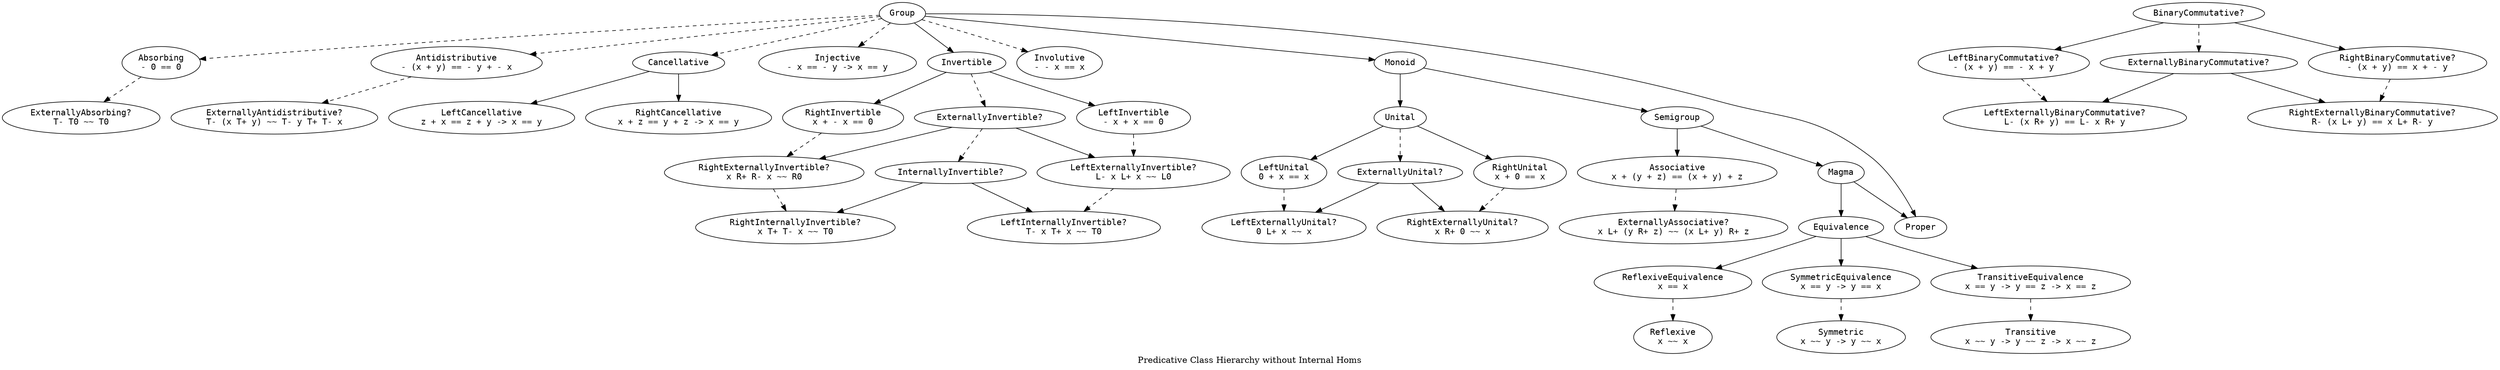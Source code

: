 digraph Is {
  label = "Predicative Class Hierarchy without Internal Homs"

  node [fontname = monospace]

  Absorb [label = "Absorbing\n- 0 == 0"]
  Antidistr [label = "Antidistributive\n- (x + y) == - y + - x"]
  Assoc [label = "Associative\nx + (y + z) == (x + y) + z"]
  BinComm [label = "BinaryCommutative?"]
  Cancel [label = "Cancellative"]
  Eq [label = "Equivalence"]
  ExtAbsorb [label = "ExternallyAbsorbing?\nT- T0 ~~ T0"]
  ExtAntidistr [label = "ExternallyAntidistributive?\nT- (x T+ y) ~~ T- y T+ T- x"]
  ExtAssoc [label = "ExternallyAssociative?\nx L+ (y R+ z) ~~ (x L+ y) R+ z"]
  ExtBinComm [label = "ExternallyBinaryCommutative?"]
  ExtInv [label = "ExternallyInvertible?"]
  ExtUnl [label = "ExternallyUnital?"]
  Grp [label = "Group"]
  Inj [label = "Injective\n- x == - y -> x == y"]
  IntInv [label = "InternallyInvertible?"]
  Inv [label = "Invertible"]
  Invol [label = "Involutive\n- - x == x"]
  LBinComm [label = "LeftBinaryCommutative?\n- (x + y) == - x + y"]
  LCancel [label = "LeftCancellative\nz + x == z + y -> x == y"]
  LExtBinComm [label = "LeftExternallyBinaryCommutative?\nL- (x R+ y) == L- x R+ y"]
  LExtInv [label = "LeftExternallyInvertible?\nL- x L+ x ~~ L0"]
  LExtUnl [label = "LeftExternallyUnital?\n0 L+ x ~~ x"]
  LIntInv [label = "LeftInternallyInvertible?\nT- x T+ x ~~ T0"]
  LInv [label = "LeftInvertible\n- x + x == 0"]
  LUnl [label = "LeftUnital\n0 + x == x"]
  Mag [label = "Magma"]
  Mon [label = "Monoid"]
  Proper [label = "Proper"]
  RBinComm [label = "RightBinaryCommutative?\n- (x + y) == x + - y"]
  RCancel [label = "RightCancellative\nx + z == y + z -> x == y"]
  RExtBinComm [label = "RightExternallyBinaryCommutative?\nR- (x L+ y) == x L+ R- y"]
  RExtInv [label = "RightExternallyInvertible?\nx R+ R- x ~~ R0"]
  RExtUnl [label = "RightExternallyUnital?\nx R+ 0 ~~ x"]
  RIntInv [label = "RightInternallyInvertible?\nx T+ T- x ~~ T0"]
  RInv [label = "RightInvertible\nx + - x == 0"]
  RUnl [label = "RightUnital\nx + 0 == x"]
  Refl [label = "Reflexive\nx ~~ x"]
  ReflEq [label = "ReflexiveEquivalence\nx == x"]
  Sgrp [label = "Semigroup"]
  Sym [label = "Symmetric\nx ~~ y -> y ~~ x"]
  SymEq [label = "SymmetricEquivalence\nx == y -> y == x"]
  Trans [label = "Transitive\nx ~~ y -> y ~~ z -> x ~~ z"]
  TransEq [label = "TransitiveEquivalence\nx == y -> y == z -> x == z"]
  Unl [label = "Unital"]

  edge [style = solid]

  BinComm -> LBinComm
  BinComm -> RBinComm
  Cancel -> LCancel
  Cancel -> RCancel
  Eq -> ReflEq
  Eq -> SymEq
  Eq -> TransEq
  ExtBinComm -> LExtBinComm
  ExtBinComm -> RExtBinComm
  ExtInv -> LExtInv
  ExtInv -> RExtInv
  ExtUnl -> LExtUnl
  ExtUnl -> RExtUnl
  Grp -> Inv
  Grp -> Mon
  Grp -> Proper
  IntInv -> LIntInv
  IntInv -> RIntInv
  Inv -> LInv
  Inv -> RInv
  Mag -> Eq
  Mag -> Proper
  Mon -> Sgrp
  Mon -> Unl
  Sgrp -> Assoc
  Sgrp -> Mag
  Unl -> LUnl
  Unl -> RUnl

  edge [style = dashed]

  Absorb -> ExtAbsorb
  Antidistr -> ExtAntidistr
  Assoc -> ExtAssoc
  BinComm -> ExtBinComm
  ExtInv -> IntInv
  Grp -> Absorb
  Grp -> Antidistr
  Grp -> Cancel
  Grp -> Inj
  Grp -> Invol
  Inv -> ExtInv
  LBinComm -> LExtBinComm
  LExtInv -> LIntInv
  LInv -> LExtInv
  LUnl -> LExtUnl
  RBinComm -> RExtBinComm
  RExtInv -> RIntInv
  RInv -> RExtInv
  RUnl -> RExtUnl
  ReflEq -> Refl
  SymEq -> Sym
  TransEq -> Trans
  Unl -> ExtUnl
}

